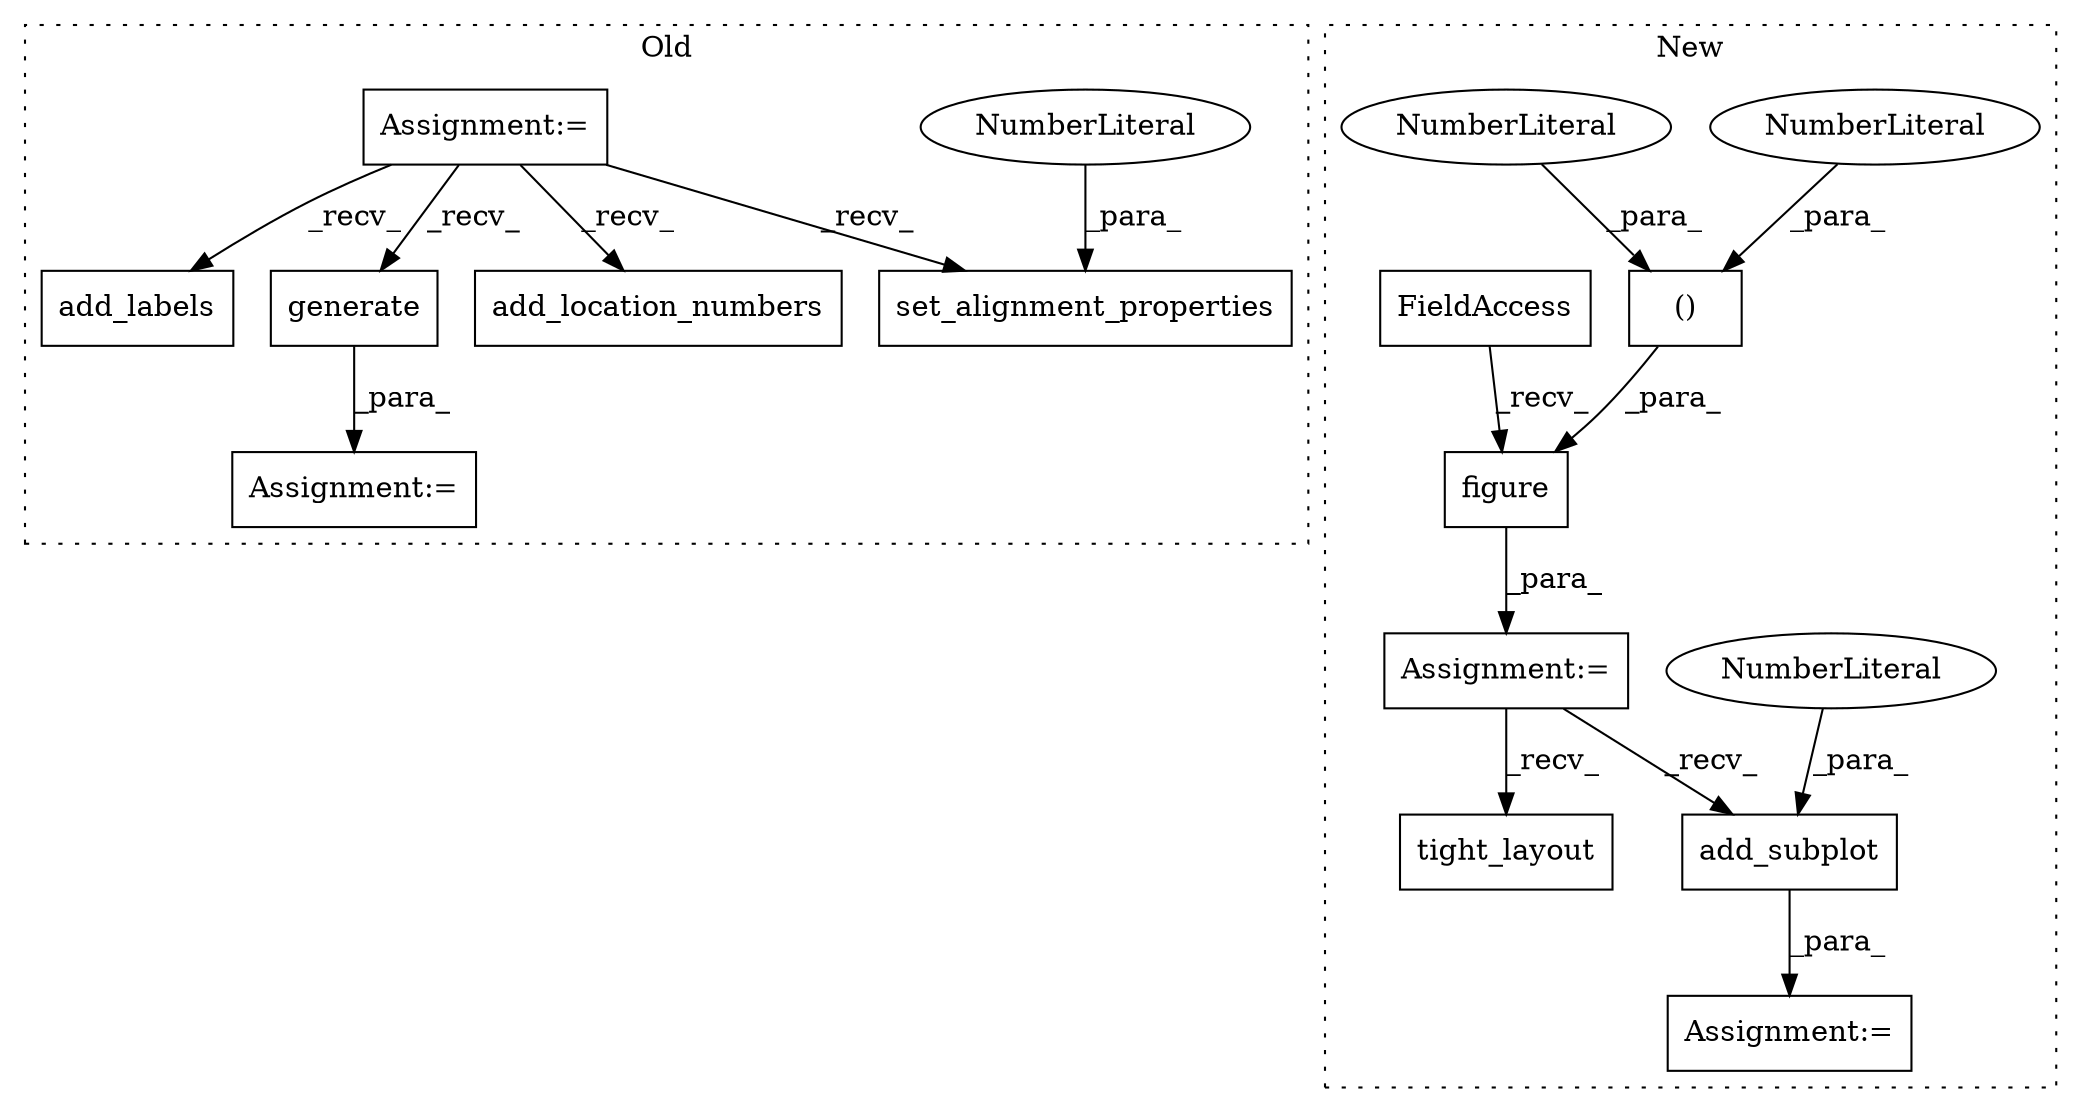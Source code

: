 digraph G {
subgraph cluster0 {
1 [label="set_alignment_properties" a="32" s="4690,4742" l="30,1" shape="box"];
4 [label="NumberLiteral" a="34" s="4741" l="1" shape="ellipse"];
10 [label="Assignment:=" a="7" s="4599" l="1" shape="box"];
11 [label="add_labels" a="32" s="4760,4782" l="11,1" shape="box"];
12 [label="generate" a="32" s="4935" l="10" shape="box"];
14 [label="Assignment:=" a="7" s="4923" l="1" shape="box"];
16 [label="add_location_numbers" a="32" s="4800,4826" l="21,1" shape="box"];
label = "Old";
style="dotted";
}
subgraph cluster1 {
2 [label="()" a="106" s="4623" l="18" shape="box"];
3 [label="NumberLiteral" a="34" s="4639" l="2" shape="ellipse"];
5 [label="NumberLiteral" a="34" s="4623" l="3" shape="ellipse"];
6 [label="figure" a="32" s="4611,4641" l="12,2" shape="box"];
7 [label="add_subplot" a="32" s="4656,4671" l="12,1" shape="box"];
8 [label="NumberLiteral" a="34" s="4668" l="3" shape="ellipse"];
9 [label="FieldAccess" a="22" s="4593" l="10" shape="box"];
13 [label="Assignment:=" a="7" s="4651" l="1" shape="box"];
15 [label="Assignment:=" a="7" s="4592" l="1" shape="box"];
17 [label="tight_layout" a="32" s="4813" l="14" shape="box"];
label = "New";
style="dotted";
}
2 -> 6 [label="_para_"];
3 -> 2 [label="_para_"];
4 -> 1 [label="_para_"];
5 -> 2 [label="_para_"];
6 -> 15 [label="_para_"];
7 -> 13 [label="_para_"];
8 -> 7 [label="_para_"];
9 -> 6 [label="_recv_"];
10 -> 12 [label="_recv_"];
10 -> 1 [label="_recv_"];
10 -> 11 [label="_recv_"];
10 -> 16 [label="_recv_"];
12 -> 14 [label="_para_"];
15 -> 17 [label="_recv_"];
15 -> 7 [label="_recv_"];
}